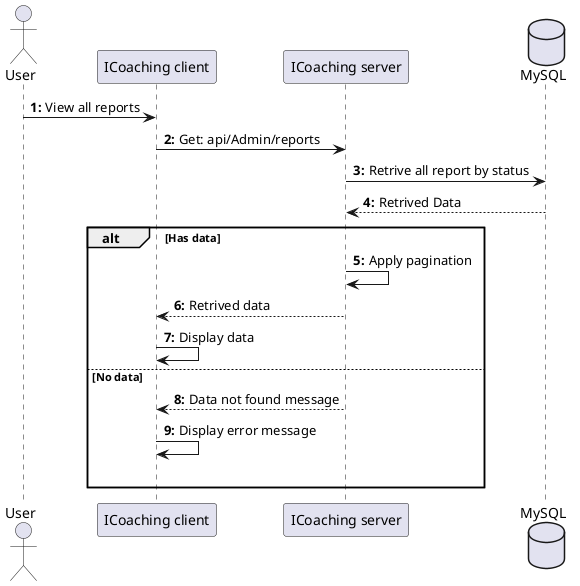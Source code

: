 @startuml ViewAllReports

actor User as user
participant "ICoaching client" as client
participant "ICoaching server" as server 
database "MySQL" as db

autonumber "<b>0:"

user -> client : View all reports 
client -> server : Get: api/Admin/reports
server -> db : Retrive all report by status
db --> server : Retrived Data

alt Has data
    server -> server : Apply pagination
    server --> client : Retrived data
    client -> client : Display data

else No data
    server --> client : Data not found message
    client -> client : Display error message 
    |||
end 
@enduml